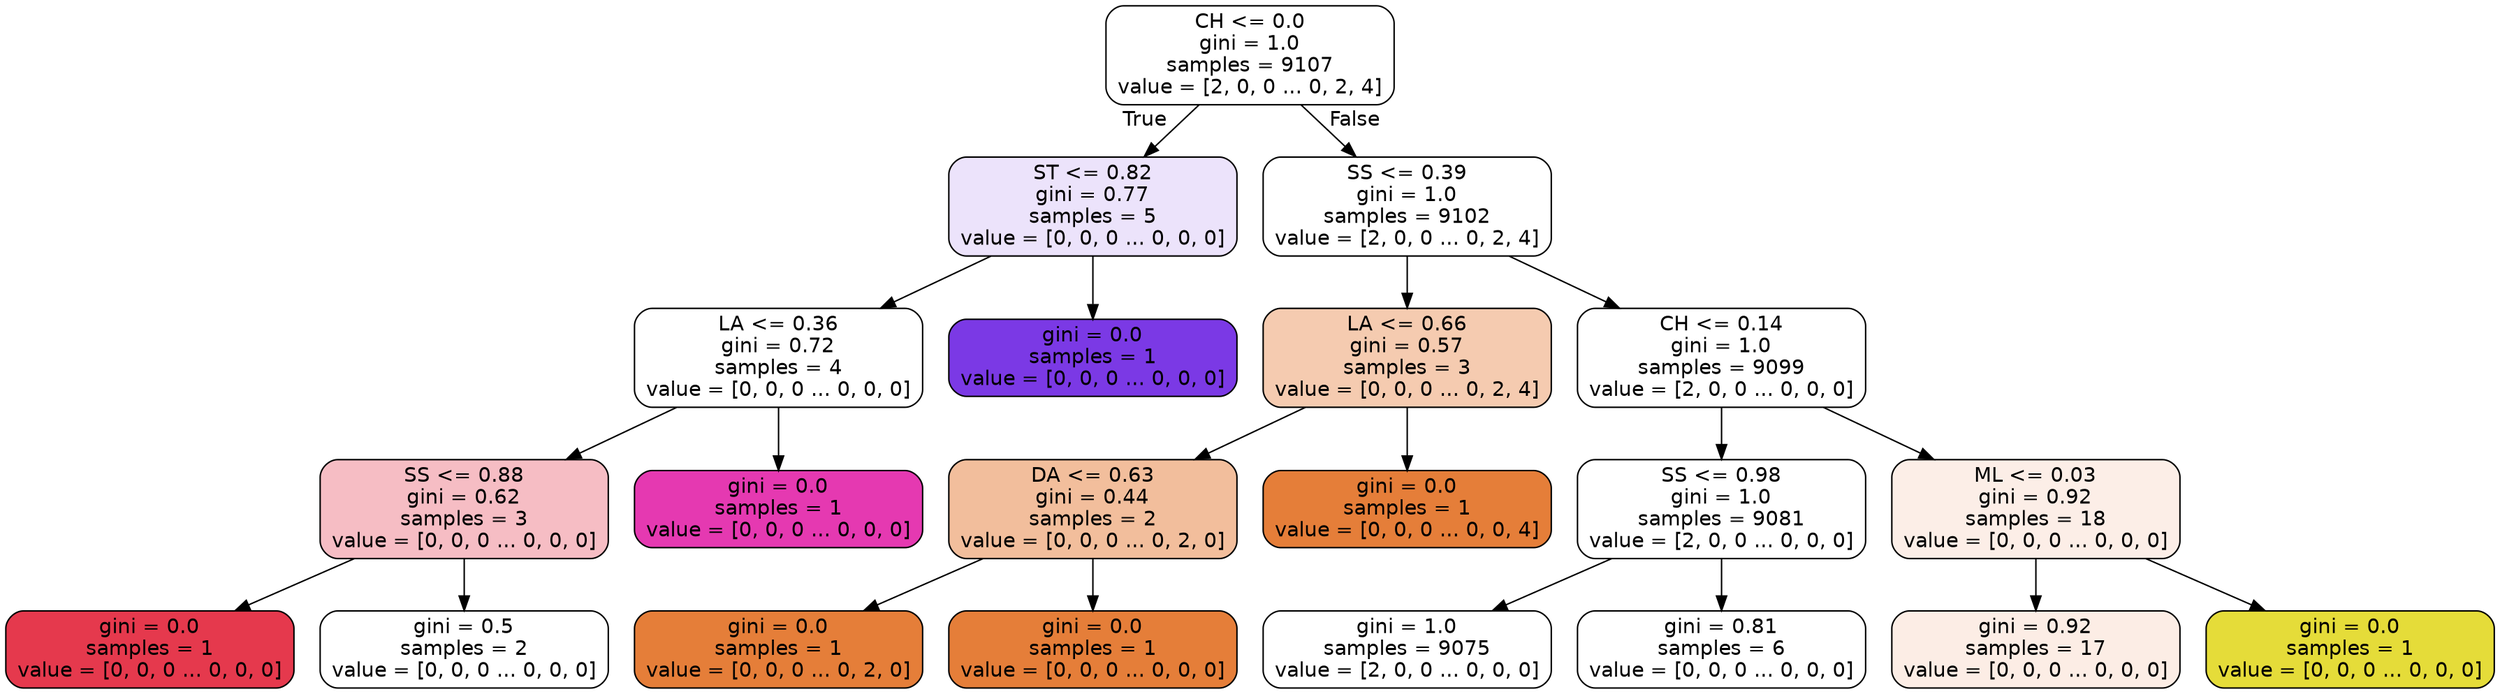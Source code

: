 digraph Tree {
node [shape=box, style="filled, rounded", color="black", fontname="helvetica"] ;
edge [fontname="helvetica"] ;
0 [label="CH <= 0.0\ngini = 1.0\nsamples = 9107\nvalue = [2, 0, 0 ... 0, 2, 4]", fillcolor="#ffffff"] ;
1 [label="ST <= 0.82\ngini = 0.77\nsamples = 5\nvalue = [0, 0, 0 ... 0, 0, 0]", fillcolor="#ece3fb"] ;
0 -> 1 [labeldistance=2.5, labelangle=45, headlabel="True"] ;
2 [label="LA <= 0.36\ngini = 0.72\nsamples = 4\nvalue = [0, 0, 0 ... 0, 0, 0]", fillcolor="#ffffff"] ;
1 -> 2 ;
3 [label="SS <= 0.88\ngini = 0.62\nsamples = 3\nvalue = [0, 0, 0 ... 0, 0, 0]", fillcolor="#f6bdc4"] ;
2 -> 3 ;
4 [label="gini = 0.0\nsamples = 1\nvalue = [0, 0, 0 ... 0, 0, 0]", fillcolor="#e5394d"] ;
3 -> 4 ;
5 [label="gini = 0.5\nsamples = 2\nvalue = [0, 0, 0 ... 0, 0, 0]", fillcolor="#ffffff"] ;
3 -> 5 ;
6 [label="gini = 0.0\nsamples = 1\nvalue = [0, 0, 0 ... 0, 0, 0]", fillcolor="#e539b1"] ;
2 -> 6 ;
7 [label="gini = 0.0\nsamples = 1\nvalue = [0, 0, 0 ... 0, 0, 0]", fillcolor="#7b39e5"] ;
1 -> 7 ;
8 [label="SS <= 0.39\ngini = 1.0\nsamples = 9102\nvalue = [2, 0, 0 ... 0, 2, 4]", fillcolor="#ffffff"] ;
0 -> 8 [labeldistance=2.5, labelangle=-45, headlabel="False"] ;
9 [label="LA <= 0.66\ngini = 0.57\nsamples = 3\nvalue = [0, 0, 0 ... 0, 2, 4]", fillcolor="#f5cbb0"] ;
8 -> 9 ;
10 [label="DA <= 0.63\ngini = 0.44\nsamples = 2\nvalue = [0, 0, 0 ... 0, 2, 0]", fillcolor="#f2be9c"] ;
9 -> 10 ;
11 [label="gini = 0.0\nsamples = 1\nvalue = [0, 0, 0 ... 0, 2, 0]", fillcolor="#e57e39"] ;
10 -> 11 ;
12 [label="gini = 0.0\nsamples = 1\nvalue = [0, 0, 0 ... 0, 0, 0]", fillcolor="#e57e39"] ;
10 -> 12 ;
13 [label="gini = 0.0\nsamples = 1\nvalue = [0, 0, 0 ... 0, 0, 4]", fillcolor="#e57e39"] ;
9 -> 13 ;
14 [label="CH <= 0.14\ngini = 1.0\nsamples = 9099\nvalue = [2, 0, 0 ... 0, 0, 0]", fillcolor="#ffffff"] ;
8 -> 14 ;
15 [label="SS <= 0.98\ngini = 1.0\nsamples = 9081\nvalue = [2, 0, 0 ... 0, 0, 0]", fillcolor="#ffffff"] ;
14 -> 15 ;
16 [label="gini = 1.0\nsamples = 9075\nvalue = [2, 0, 0 ... 0, 0, 0]", fillcolor="#ffffff"] ;
15 -> 16 ;
17 [label="gini = 0.81\nsamples = 6\nvalue = [0, 0, 0 ... 0, 0, 0]", fillcolor="#ffffff"] ;
15 -> 17 ;
18 [label="ML <= 0.03\ngini = 0.92\nsamples = 18\nvalue = [0, 0, 0 ... 0, 0, 0]", fillcolor="#fceee7"] ;
14 -> 18 ;
19 [label="gini = 0.92\nsamples = 17\nvalue = [0, 0, 0 ... 0, 0, 0]", fillcolor="#fcede5"] ;
18 -> 19 ;
20 [label="gini = 0.0\nsamples = 1\nvalue = [0, 0, 0 ... 0, 0, 0]", fillcolor="#e5dc39"] ;
18 -> 20 ;
}